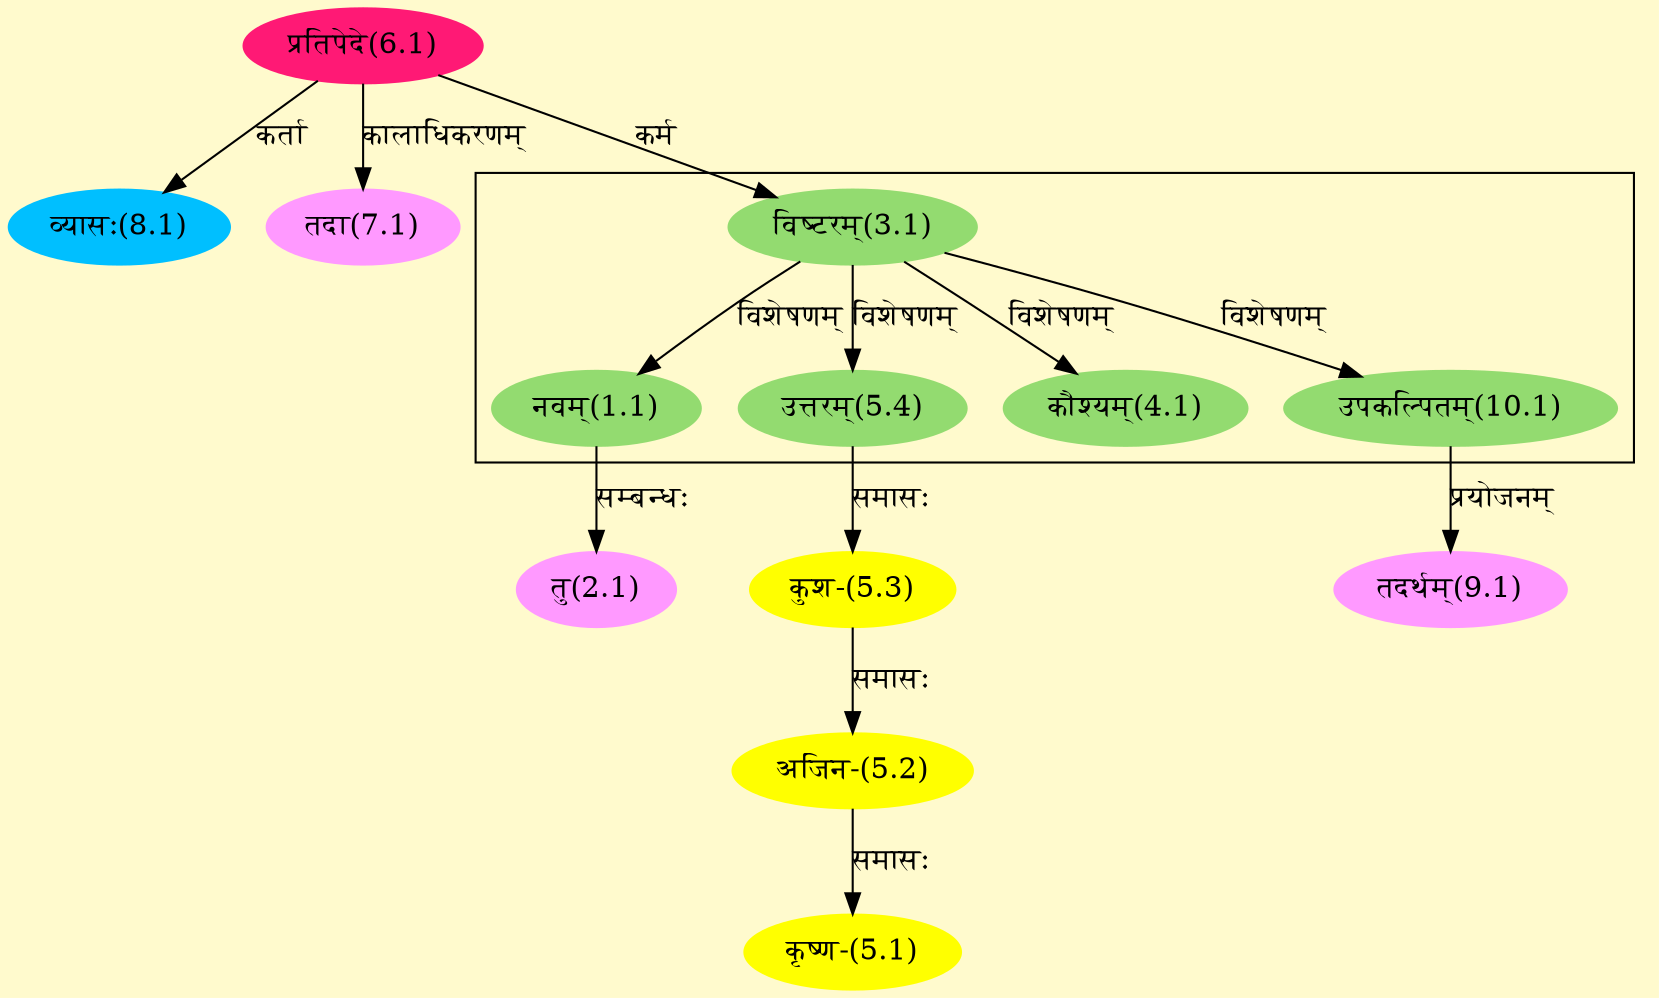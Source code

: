 digraph G{
rankdir=BT;
 compound=true;
 bgcolor="lemonchiffon1";

subgraph cluster_1{
Node1_1 [style=filled, color="#93DB70" label = "नवम्(1.1)"]
Node3_1 [style=filled, color="#93DB70" label = "विष्टरम्(3.1)"]
Node4_1 [style=filled, color="#93DB70" label = "कौश्यम्(4.1)"]
Node5_4 [style=filled, color="#93DB70" label = "उत्तरम्(5.4)"]
Node10_1 [style=filled, color="#93DB70" label = "उपकल्पितम्(10.1)"]

}
Node2_1 [style=filled, color="#FF99FF" label = "तु(2.1)"]
Node1_1 [style=filled, color="#93DB70" label = "नवम्(1.1)"]
Node3_1 [style=filled, color="#93DB70" label = "विष्टरम्(3.1)"]
Node6_1 [style=filled, color="#FF1975" label = "प्रतिपेदे(6.1)"]
Node5_1 [style=filled, color="#FFFF00" label = "कृष्ण-(5.1)"]
Node5_2 [style=filled, color="#FFFF00" label = "अजिन-(5.2)"]
Node5_3 [style=filled, color="#FFFF00" label = "कुश-(5.3)"]
Node5_4 [style=filled, color="#93DB70" label = "उत्तरम्(5.4)"]
Node8_1 [style=filled, color="#00BFFF" label = "व्यासः(8.1)"]
Node [style=filled, color="" label = "()"]
Node7_1 [style=filled, color="#FF99FF" label = "तदा(7.1)"]
Node9_1 [style=filled, color="#FF99FF" label = "तदर्थम्(9.1)"]
Node10_1 [style=filled, color="#93DB70" label = "उपकल्पितम्(10.1)"]
/* Start of Relations section */

Node1_1 -> Node3_1 [  label="विशेषणम्"  dir="back" ]
Node2_1 -> Node1_1 [  label="सम्बन्धः"  dir="back" ]
Node3_1 -> Node6_1 [  label="कर्म"  dir="back" ]
Node4_1 -> Node3_1 [  label="विशेषणम्"  dir="back" ]
Node5_1 -> Node5_2 [  label="समासः"  dir="back" ]
Node5_2 -> Node5_3 [  label="समासः"  dir="back" ]
Node5_3 -> Node5_4 [  label="समासः"  dir="back" ]
Node5_4 -> Node3_1 [  label="विशेषणम्"  dir="back" ]
Node7_1 -> Node6_1 [  label="कालाधिकरणम्"  dir="back" ]
Node8_1 -> Node6_1 [  label="कर्ता"  dir="back" ]
Node9_1 -> Node10_1 [  label="प्रयोजनम्"  dir="back" ]
Node10_1 -> Node3_1 [  label="विशेषणम्"  dir="back" ]
}
